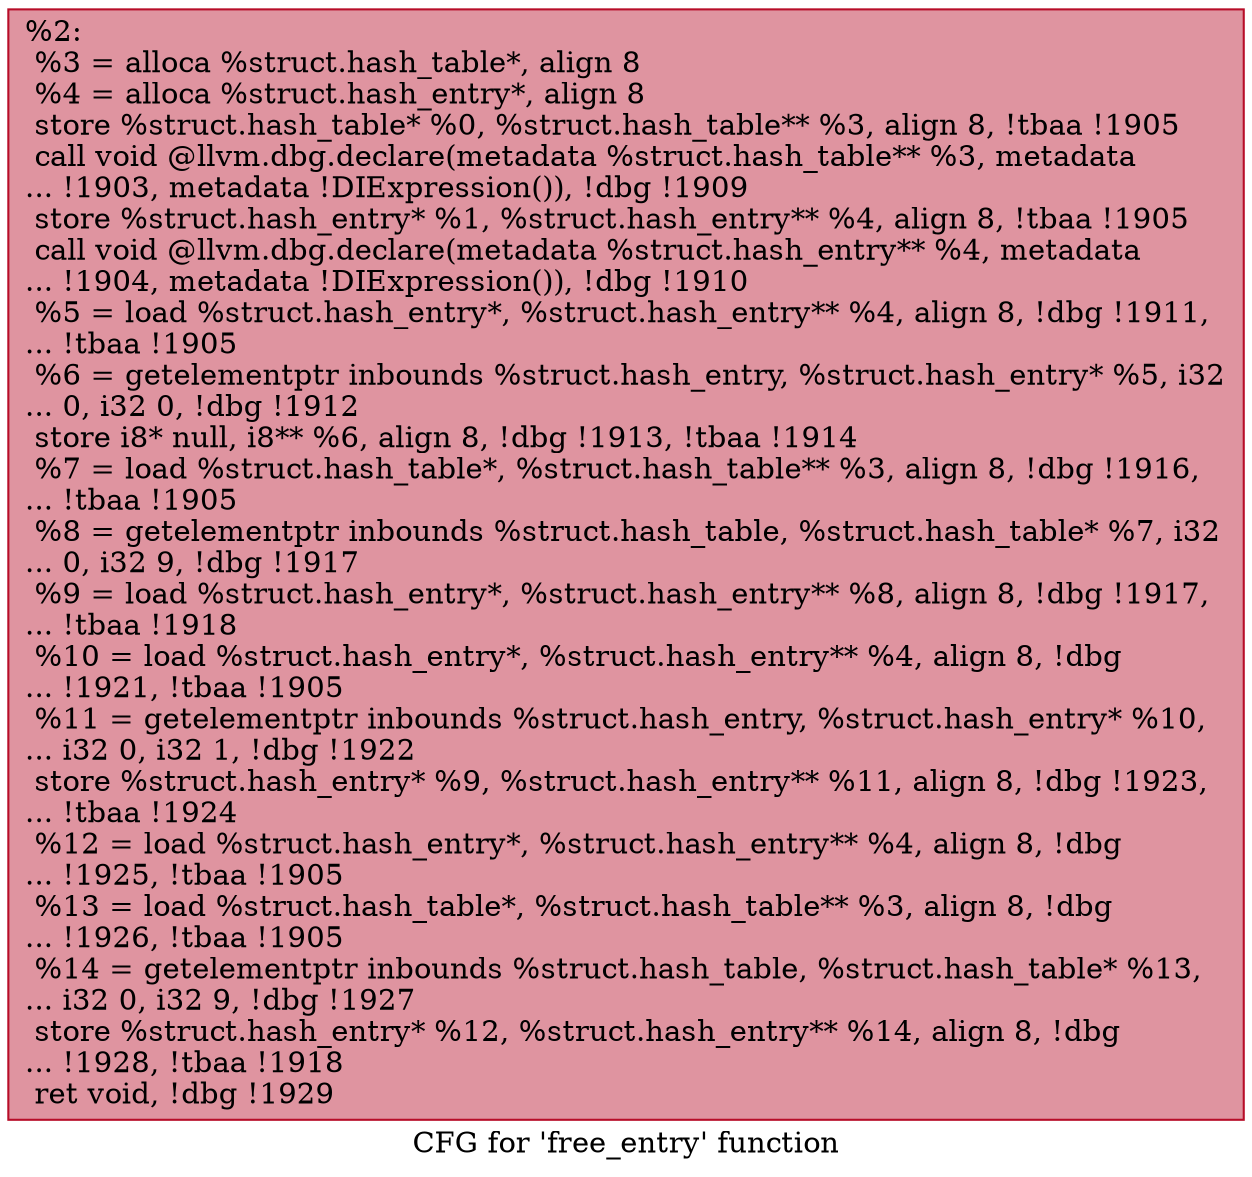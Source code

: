 digraph "CFG for 'free_entry' function" {
	label="CFG for 'free_entry' function";

	Node0x22b72b0 [shape=record,color="#b70d28ff", style=filled, fillcolor="#b70d2870",label="{%2:\l  %3 = alloca %struct.hash_table*, align 8\l  %4 = alloca %struct.hash_entry*, align 8\l  store %struct.hash_table* %0, %struct.hash_table** %3, align 8, !tbaa !1905\l  call void @llvm.dbg.declare(metadata %struct.hash_table** %3, metadata\l... !1903, metadata !DIExpression()), !dbg !1909\l  store %struct.hash_entry* %1, %struct.hash_entry** %4, align 8, !tbaa !1905\l  call void @llvm.dbg.declare(metadata %struct.hash_entry** %4, metadata\l... !1904, metadata !DIExpression()), !dbg !1910\l  %5 = load %struct.hash_entry*, %struct.hash_entry** %4, align 8, !dbg !1911,\l... !tbaa !1905\l  %6 = getelementptr inbounds %struct.hash_entry, %struct.hash_entry* %5, i32\l... 0, i32 0, !dbg !1912\l  store i8* null, i8** %6, align 8, !dbg !1913, !tbaa !1914\l  %7 = load %struct.hash_table*, %struct.hash_table** %3, align 8, !dbg !1916,\l... !tbaa !1905\l  %8 = getelementptr inbounds %struct.hash_table, %struct.hash_table* %7, i32\l... 0, i32 9, !dbg !1917\l  %9 = load %struct.hash_entry*, %struct.hash_entry** %8, align 8, !dbg !1917,\l... !tbaa !1918\l  %10 = load %struct.hash_entry*, %struct.hash_entry** %4, align 8, !dbg\l... !1921, !tbaa !1905\l  %11 = getelementptr inbounds %struct.hash_entry, %struct.hash_entry* %10,\l... i32 0, i32 1, !dbg !1922\l  store %struct.hash_entry* %9, %struct.hash_entry** %11, align 8, !dbg !1923,\l... !tbaa !1924\l  %12 = load %struct.hash_entry*, %struct.hash_entry** %4, align 8, !dbg\l... !1925, !tbaa !1905\l  %13 = load %struct.hash_table*, %struct.hash_table** %3, align 8, !dbg\l... !1926, !tbaa !1905\l  %14 = getelementptr inbounds %struct.hash_table, %struct.hash_table* %13,\l... i32 0, i32 9, !dbg !1927\l  store %struct.hash_entry* %12, %struct.hash_entry** %14, align 8, !dbg\l... !1928, !tbaa !1918\l  ret void, !dbg !1929\l}"];
}
